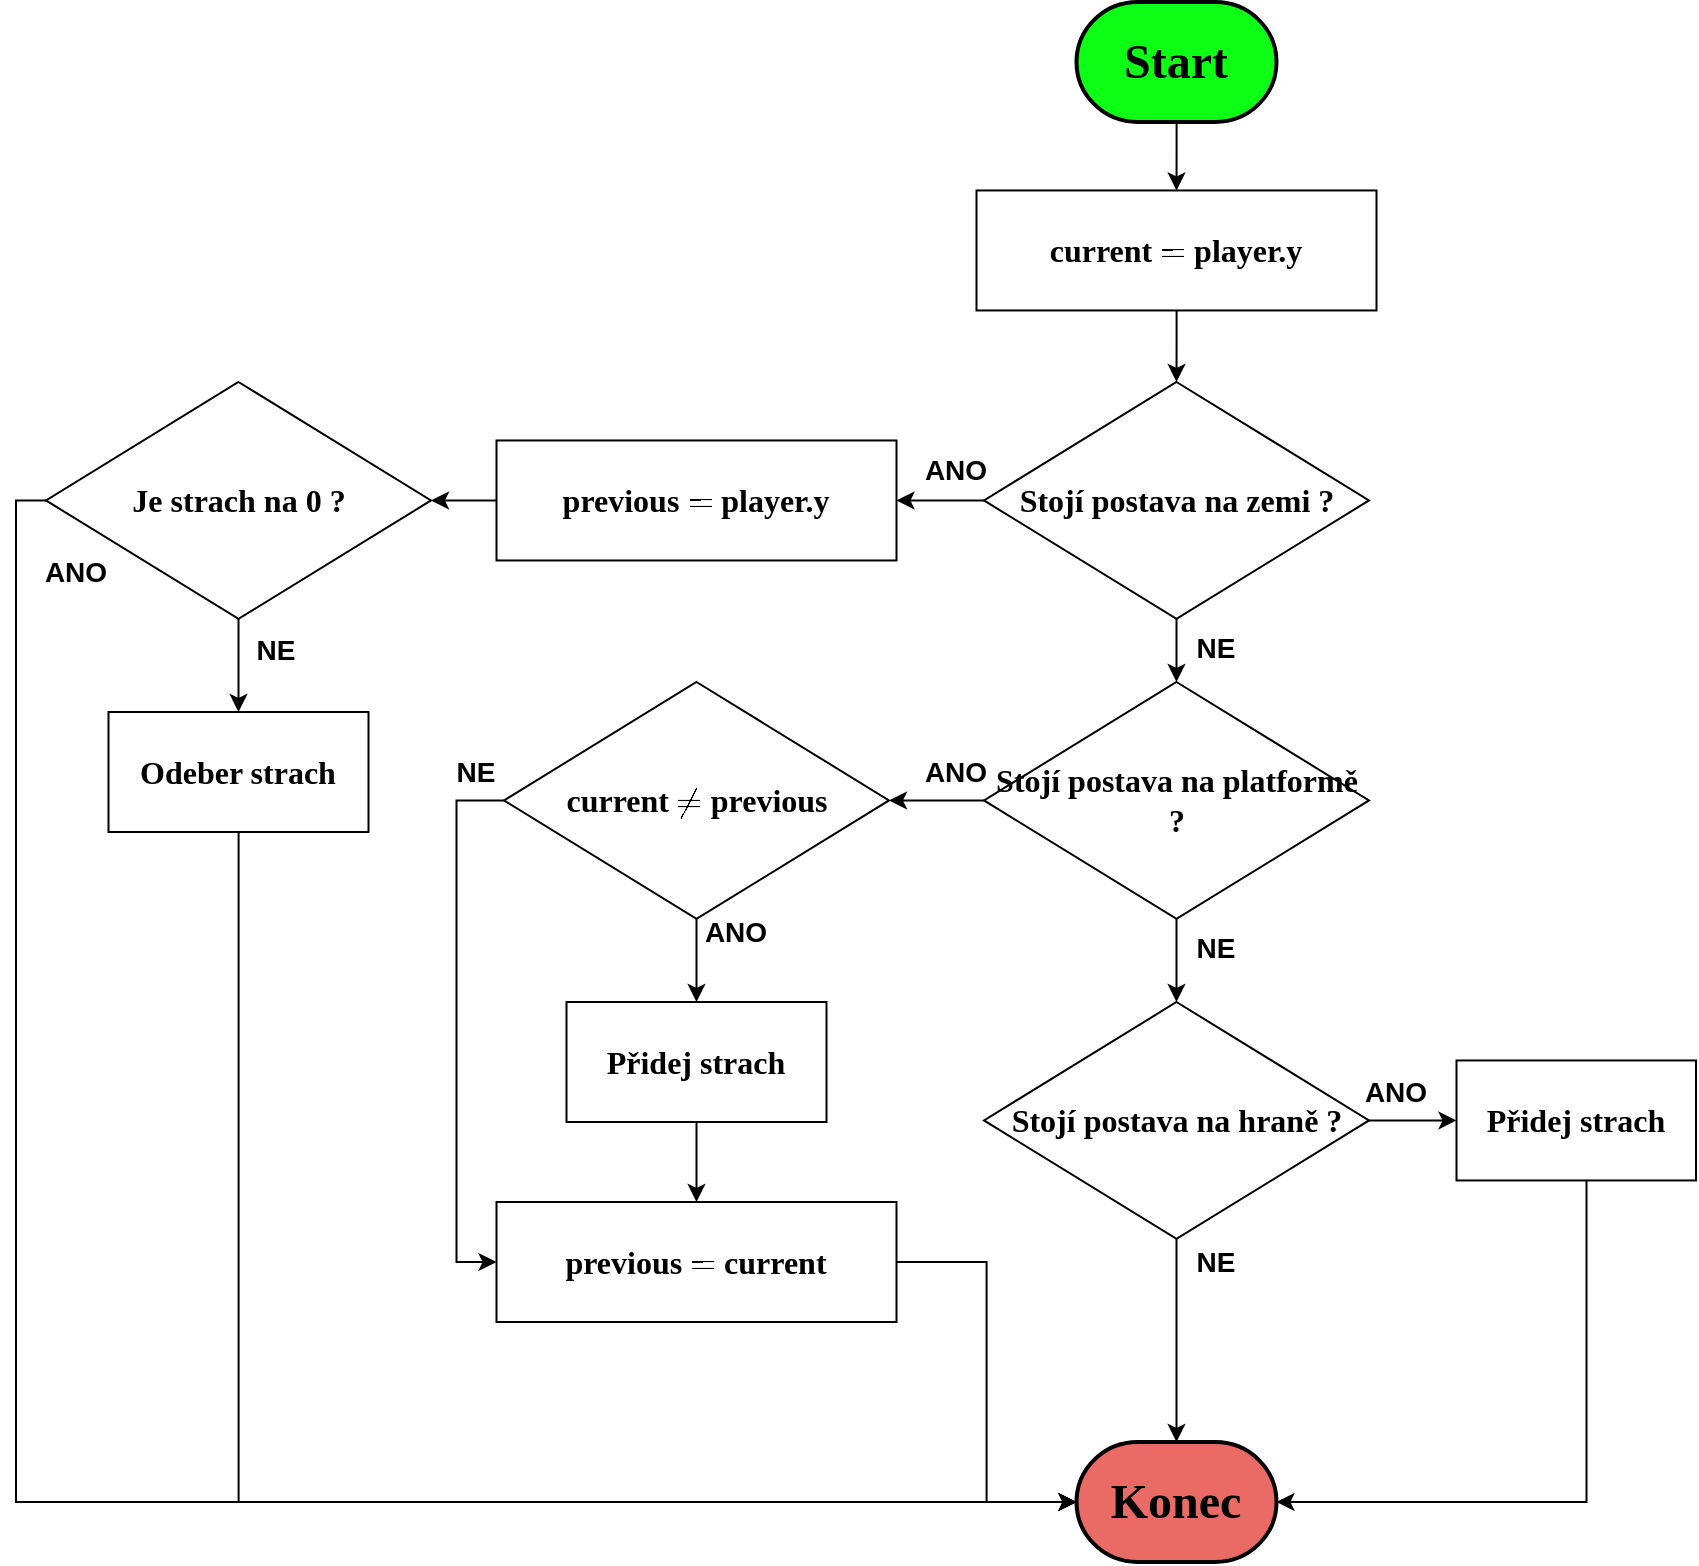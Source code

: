 <mxfile version="24.2.5" type="device">
  <diagram name="Stránka-1" id="bIIBfVtoRdfvHx-Fh56s">
    <mxGraphModel dx="2314" dy="32" grid="1" gridSize="10" guides="1" tooltips="1" connect="1" arrows="1" fold="1" page="1" pageScale="1" pageWidth="850" pageHeight="1100" math="1" shadow="0">
      <root>
        <mxCell id="0" />
        <mxCell id="1" parent="0" />
        <mxCell id="l0Pt1CsXlD6Udtvh1x1L-18" style="edgeStyle=orthogonalEdgeStyle;rounded=0;orthogonalLoop=1;jettySize=auto;html=1;entryX=0.5;entryY=0;entryDx=0;entryDy=0;" parent="1" source="l0Pt1CsXlD6Udtvh1x1L-1" target="l0Pt1CsXlD6Udtvh1x1L-3" edge="1">
          <mxGeometry relative="1" as="geometry" />
        </mxCell>
        <mxCell id="l0Pt1CsXlD6Udtvh1x1L-1" value="&lt;font face=&quot;Verdana&quot; style=&quot;font-size: 24px;&quot;&gt;&lt;b&gt;Start&lt;/b&gt;&lt;/font&gt;" style="strokeWidth=2;html=1;shape=mxgraph.flowchart.terminator;whiteSpace=wrap;fillColor=#0DFF15;" parent="1" vertex="1">
          <mxGeometry x="540.25" y="1130" width="100" height="60" as="geometry" />
        </mxCell>
        <mxCell id="l0Pt1CsXlD6Udtvh1x1L-2" value="&lt;font face=&quot;Verdana&quot; style=&quot;font-size: 24px;&quot;&gt;&lt;b&gt;Konec&lt;/b&gt;&lt;/font&gt;" style="strokeWidth=2;html=1;shape=mxgraph.flowchart.terminator;whiteSpace=wrap;fillColor=#EA6B66;" parent="1" vertex="1">
          <mxGeometry x="540.25" y="1850.0" width="100" height="60" as="geometry" />
        </mxCell>
        <mxCell id="l0Pt1CsXlD6Udtvh1x1L-19" style="edgeStyle=orthogonalEdgeStyle;rounded=0;orthogonalLoop=1;jettySize=auto;html=1;entryX=0.5;entryY=0;entryDx=0;entryDy=0;" parent="1" source="l0Pt1CsXlD6Udtvh1x1L-3" target="l0Pt1CsXlD6Udtvh1x1L-4" edge="1">
          <mxGeometry relative="1" as="geometry" />
        </mxCell>
        <mxCell id="l0Pt1CsXlD6Udtvh1x1L-3" value="&lt;font style=&quot;font-size: 16px;&quot; face=&quot;Verdana&quot;&gt;&lt;b style=&quot;&quot;&gt;current `=` player.y&lt;/b&gt;&lt;/font&gt;" style="rounded=0;whiteSpace=wrap;html=1;" parent="1" vertex="1">
          <mxGeometry x="490.25" y="1224.23" width="200" height="60" as="geometry" />
        </mxCell>
        <mxCell id="l0Pt1CsXlD6Udtvh1x1L-20" style="edgeStyle=orthogonalEdgeStyle;rounded=0;orthogonalLoop=1;jettySize=auto;html=1;entryX=0.5;entryY=0;entryDx=0;entryDy=0;" parent="1" source="l0Pt1CsXlD6Udtvh1x1L-4" target="l0Pt1CsXlD6Udtvh1x1L-13" edge="1">
          <mxGeometry relative="1" as="geometry" />
        </mxCell>
        <mxCell id="l0Pt1CsXlD6Udtvh1x1L-21" style="edgeStyle=orthogonalEdgeStyle;rounded=0;orthogonalLoop=1;jettySize=auto;html=1;exitX=0;exitY=0.5;exitDx=0;exitDy=0;entryX=1;entryY=0.5;entryDx=0;entryDy=0;" parent="1" source="l0Pt1CsXlD6Udtvh1x1L-4" target="l0Pt1CsXlD6Udtvh1x1L-11" edge="1">
          <mxGeometry relative="1" as="geometry" />
        </mxCell>
        <mxCell id="l0Pt1CsXlD6Udtvh1x1L-4" value="&lt;font style=&quot;font-size: 16px;&quot; face=&quot;Verdana&quot;&gt;&lt;b style=&quot;&quot;&gt;Stojí postava na zemi ?&lt;/b&gt;&lt;/font&gt;" style="rhombus;whiteSpace=wrap;html=1;" parent="1" vertex="1">
          <mxGeometry x="494.0" y="1320" width="192.5" height="118.46" as="geometry" />
        </mxCell>
        <mxCell id="l0Pt1CsXlD6Udtvh1x1L-5" value="&lt;font style=&quot;font-size: 14px;&quot;&gt;&lt;b&gt;NE&lt;/b&gt;&lt;/font&gt;" style="text;html=1;align=center;verticalAlign=middle;whiteSpace=wrap;rounded=0;" parent="1" vertex="1">
          <mxGeometry x="580.25" y="1438.46" width="60" height="30" as="geometry" />
        </mxCell>
        <mxCell id="l0Pt1CsXlD6Udtvh1x1L-6" value="&lt;font style=&quot;font-size: 14px;&quot;&gt;&lt;b&gt;ANO&lt;/b&gt;&lt;/font&gt;" style="text;html=1;align=center;verticalAlign=middle;whiteSpace=wrap;rounded=0;" parent="1" vertex="1">
          <mxGeometry x="450.25" y="1349.23" width="60" height="30" as="geometry" />
        </mxCell>
        <mxCell id="l0Pt1CsXlD6Udtvh1x1L-50" style="edgeStyle=orthogonalEdgeStyle;rounded=0;orthogonalLoop=1;jettySize=auto;html=1;entryX=1;entryY=0.5;entryDx=0;entryDy=0;" parent="1" source="l0Pt1CsXlD6Udtvh1x1L-11" target="l0Pt1CsXlD6Udtvh1x1L-49" edge="1">
          <mxGeometry relative="1" as="geometry" />
        </mxCell>
        <mxCell id="l0Pt1CsXlD6Udtvh1x1L-11" value="&lt;font style=&quot;font-size: 16px;&quot; face=&quot;Verdana&quot;&gt;&lt;b style=&quot;&quot;&gt;previous `=` player.y&lt;/b&gt;&lt;/font&gt;" style="rounded=0;whiteSpace=wrap;html=1;" parent="1" vertex="1">
          <mxGeometry x="250.25" y="1349.23" width="200" height="60" as="geometry" />
        </mxCell>
        <mxCell id="l0Pt1CsXlD6Udtvh1x1L-22" style="edgeStyle=orthogonalEdgeStyle;rounded=0;orthogonalLoop=1;jettySize=auto;html=1;entryX=1;entryY=0.5;entryDx=0;entryDy=0;" parent="1" source="l0Pt1CsXlD6Udtvh1x1L-13" target="l0Pt1CsXlD6Udtvh1x1L-15" edge="1">
          <mxGeometry relative="1" as="geometry" />
        </mxCell>
        <mxCell id="l0Pt1CsXlD6Udtvh1x1L-40" style="edgeStyle=orthogonalEdgeStyle;rounded=0;orthogonalLoop=1;jettySize=auto;html=1;entryX=0.5;entryY=0;entryDx=0;entryDy=0;" parent="1" source="l0Pt1CsXlD6Udtvh1x1L-13" target="l0Pt1CsXlD6Udtvh1x1L-39" edge="1">
          <mxGeometry relative="1" as="geometry" />
        </mxCell>
        <mxCell id="l0Pt1CsXlD6Udtvh1x1L-13" value="&lt;font style=&quot;font-size: 16px;&quot; face=&quot;Verdana&quot;&gt;&lt;b style=&quot;&quot;&gt;Stojí postava na platformě ?&lt;/b&gt;&lt;/font&gt;" style="rhombus;whiteSpace=wrap;html=1;" parent="1" vertex="1">
          <mxGeometry x="494.0" y="1470" width="192.5" height="118.46" as="geometry" />
        </mxCell>
        <mxCell id="l0Pt1CsXlD6Udtvh1x1L-27" style="edgeStyle=orthogonalEdgeStyle;rounded=0;orthogonalLoop=1;jettySize=auto;html=1;entryX=0.5;entryY=0;entryDx=0;entryDy=0;" parent="1" source="l0Pt1CsXlD6Udtvh1x1L-15" target="l0Pt1CsXlD6Udtvh1x1L-26" edge="1">
          <mxGeometry relative="1" as="geometry" />
        </mxCell>
        <mxCell id="l0Pt1CsXlD6Udtvh1x1L-34" style="edgeStyle=orthogonalEdgeStyle;rounded=0;orthogonalLoop=1;jettySize=auto;html=1;entryX=0;entryY=0.5;entryDx=0;entryDy=0;" parent="1" source="l0Pt1CsXlD6Udtvh1x1L-15" target="l0Pt1CsXlD6Udtvh1x1L-28" edge="1">
          <mxGeometry relative="1" as="geometry">
            <Array as="points">
              <mxPoint x="230.25" y="1529" />
              <mxPoint x="230.25" y="1760" />
            </Array>
          </mxGeometry>
        </mxCell>
        <mxCell id="l0Pt1CsXlD6Udtvh1x1L-15" value="&lt;font style=&quot;font-size: 16px;&quot; face=&quot;Verdana&quot;&gt;&lt;b style=&quot;&quot;&gt;current `!=` previous&lt;/b&gt;&lt;/font&gt;" style="rhombus;whiteSpace=wrap;html=1;" parent="1" vertex="1">
          <mxGeometry x="254" y="1470" width="192.5" height="118.46" as="geometry" />
        </mxCell>
        <mxCell id="l0Pt1CsXlD6Udtvh1x1L-17" value="&lt;font style=&quot;font-size: 14px;&quot;&gt;&lt;b&gt;ANO&lt;/b&gt;&lt;/font&gt;" style="text;html=1;align=center;verticalAlign=middle;whiteSpace=wrap;rounded=0;" parent="1" vertex="1">
          <mxGeometry x="450.25" y="1500" width="60" height="30" as="geometry" />
        </mxCell>
        <mxCell id="l0Pt1CsXlD6Udtvh1x1L-25" value="&lt;font style=&quot;font-size: 14px;&quot;&gt;&lt;b&gt;NE&lt;/b&gt;&lt;/font&gt;" style="text;html=1;align=center;verticalAlign=middle;whiteSpace=wrap;rounded=0;" parent="1" vertex="1">
          <mxGeometry x="210.25" y="1500" width="60" height="30" as="geometry" />
        </mxCell>
        <mxCell id="l0Pt1CsXlD6Udtvh1x1L-30" style="edgeStyle=orthogonalEdgeStyle;rounded=0;orthogonalLoop=1;jettySize=auto;html=1;entryX=0.5;entryY=0;entryDx=0;entryDy=0;" parent="1" source="l0Pt1CsXlD6Udtvh1x1L-26" target="l0Pt1CsXlD6Udtvh1x1L-28" edge="1">
          <mxGeometry relative="1" as="geometry" />
        </mxCell>
        <mxCell id="l0Pt1CsXlD6Udtvh1x1L-26" value="&lt;font style=&quot;font-size: 16px;&quot; face=&quot;Verdana&quot;&gt;&lt;b style=&quot;&quot;&gt;Přidej strach&lt;/b&gt;&lt;/font&gt;" style="rounded=0;whiteSpace=wrap;html=1;" parent="1" vertex="1">
          <mxGeometry x="285.25" y="1630" width="130" height="60" as="geometry" />
        </mxCell>
        <mxCell id="l0Pt1CsXlD6Udtvh1x1L-28" value="&lt;font style=&quot;font-size: 16px;&quot; face=&quot;Verdana&quot;&gt;&lt;b style=&quot;&quot;&gt;previous `=` current&lt;/b&gt;&lt;/font&gt;" style="rounded=0;whiteSpace=wrap;html=1;" parent="1" vertex="1">
          <mxGeometry x="250.25" y="1730" width="200" height="60" as="geometry" />
        </mxCell>
        <mxCell id="l0Pt1CsXlD6Udtvh1x1L-31" value="&lt;font style=&quot;font-size: 14px;&quot;&gt;&lt;b&gt;ANO&lt;/b&gt;&lt;/font&gt;" style="text;html=1;align=center;verticalAlign=middle;whiteSpace=wrap;rounded=0;" parent="1" vertex="1">
          <mxGeometry x="340.25" y="1580" width="60" height="30" as="geometry" />
        </mxCell>
        <mxCell id="l0Pt1CsXlD6Udtvh1x1L-33" style="edgeStyle=orthogonalEdgeStyle;rounded=0;orthogonalLoop=1;jettySize=auto;html=1;entryX=0;entryY=0.5;entryDx=0;entryDy=0;entryPerimeter=0;" parent="1" source="l0Pt1CsXlD6Udtvh1x1L-28" target="l0Pt1CsXlD6Udtvh1x1L-2" edge="1">
          <mxGeometry relative="1" as="geometry" />
        </mxCell>
        <mxCell id="l0Pt1CsXlD6Udtvh1x1L-43" style="edgeStyle=orthogonalEdgeStyle;rounded=0;orthogonalLoop=1;jettySize=auto;html=1;entryX=0;entryY=0.5;entryDx=0;entryDy=0;" parent="1" source="l0Pt1CsXlD6Udtvh1x1L-39" target="l0Pt1CsXlD6Udtvh1x1L-42" edge="1">
          <mxGeometry relative="1" as="geometry" />
        </mxCell>
        <mxCell id="l0Pt1CsXlD6Udtvh1x1L-39" value="&lt;font style=&quot;font-size: 16px;&quot; face=&quot;Verdana&quot;&gt;&lt;b style=&quot;&quot;&gt;Stojí postava na hraně ?&lt;/b&gt;&lt;/font&gt;" style="rhombus;whiteSpace=wrap;html=1;" parent="1" vertex="1">
          <mxGeometry x="494.0" y="1630" width="192.5" height="118.46" as="geometry" />
        </mxCell>
        <mxCell id="l0Pt1CsXlD6Udtvh1x1L-41" value="&lt;font style=&quot;font-size: 14px;&quot;&gt;&lt;b&gt;NE&lt;/b&gt;&lt;/font&gt;" style="text;html=1;align=center;verticalAlign=middle;whiteSpace=wrap;rounded=0;" parent="1" vertex="1">
          <mxGeometry x="580.25" y="1588.46" width="60" height="30" as="geometry" />
        </mxCell>
        <mxCell id="l0Pt1CsXlD6Udtvh1x1L-42" value="&lt;font style=&quot;font-size: 16px;&quot; face=&quot;Verdana&quot;&gt;&lt;b style=&quot;&quot;&gt;Přidej strach&lt;/b&gt;&lt;/font&gt;" style="rounded=0;whiteSpace=wrap;html=1;" parent="1" vertex="1">
          <mxGeometry x="730.25" y="1659.23" width="119.75" height="60" as="geometry" />
        </mxCell>
        <mxCell id="l0Pt1CsXlD6Udtvh1x1L-44" style="edgeStyle=orthogonalEdgeStyle;rounded=0;orthogonalLoop=1;jettySize=auto;html=1;entryX=1;entryY=0.5;entryDx=0;entryDy=0;entryPerimeter=0;" parent="1" source="l0Pt1CsXlD6Udtvh1x1L-42" target="l0Pt1CsXlD6Udtvh1x1L-2" edge="1">
          <mxGeometry relative="1" as="geometry">
            <Array as="points">
              <mxPoint x="795.25" y="1880" />
            </Array>
          </mxGeometry>
        </mxCell>
        <mxCell id="l0Pt1CsXlD6Udtvh1x1L-45" value="&lt;font style=&quot;font-size: 14px;&quot;&gt;&lt;b&gt;ANO&lt;/b&gt;&lt;/font&gt;" style="text;html=1;align=center;verticalAlign=middle;whiteSpace=wrap;rounded=0;" parent="1" vertex="1">
          <mxGeometry x="670.25" y="1660" width="60" height="30" as="geometry" />
        </mxCell>
        <mxCell id="l0Pt1CsXlD6Udtvh1x1L-46" style="edgeStyle=orthogonalEdgeStyle;rounded=0;orthogonalLoop=1;jettySize=auto;html=1;entryX=0.5;entryY=0;entryDx=0;entryDy=0;entryPerimeter=0;" parent="1" source="l0Pt1CsXlD6Udtvh1x1L-39" target="l0Pt1CsXlD6Udtvh1x1L-2" edge="1">
          <mxGeometry relative="1" as="geometry" />
        </mxCell>
        <mxCell id="l0Pt1CsXlD6Udtvh1x1L-47" value="&lt;font style=&quot;font-size: 14px;&quot;&gt;&lt;b&gt;NE&lt;/b&gt;&lt;/font&gt;" style="text;html=1;align=center;verticalAlign=middle;whiteSpace=wrap;rounded=0;" parent="1" vertex="1">
          <mxGeometry x="580.25" y="1745" width="60" height="30" as="geometry" />
        </mxCell>
        <mxCell id="l0Pt1CsXlD6Udtvh1x1L-48" value="&lt;font style=&quot;font-size: 16px;&quot; face=&quot;Verdana&quot;&gt;&lt;b style=&quot;&quot;&gt;Odeber strach&lt;/b&gt;&lt;/font&gt;" style="rounded=0;whiteSpace=wrap;html=1;" parent="1" vertex="1">
          <mxGeometry x="56.25" y="1485" width="130" height="60" as="geometry" />
        </mxCell>
        <mxCell id="l0Pt1CsXlD6Udtvh1x1L-51" style="edgeStyle=orthogonalEdgeStyle;rounded=0;orthogonalLoop=1;jettySize=auto;html=1;entryX=0.5;entryY=0;entryDx=0;entryDy=0;" parent="1" source="l0Pt1CsXlD6Udtvh1x1L-49" target="l0Pt1CsXlD6Udtvh1x1L-48" edge="1">
          <mxGeometry relative="1" as="geometry" />
        </mxCell>
        <mxCell id="l0Pt1CsXlD6Udtvh1x1L-49" value="&lt;font style=&quot;font-size: 16px;&quot; face=&quot;Verdana&quot;&gt;&lt;b style=&quot;&quot;&gt;Je strach na 0 ?&lt;/b&gt;&lt;/font&gt;" style="rhombus;whiteSpace=wrap;html=1;" parent="1" vertex="1">
          <mxGeometry x="25.0" y="1320" width="192.5" height="118.46" as="geometry" />
        </mxCell>
        <mxCell id="l0Pt1CsXlD6Udtvh1x1L-52" style="edgeStyle=orthogonalEdgeStyle;rounded=0;orthogonalLoop=1;jettySize=auto;html=1;entryX=0;entryY=0.5;entryDx=0;entryDy=0;entryPerimeter=0;" parent="1" source="l0Pt1CsXlD6Udtvh1x1L-48" target="l0Pt1CsXlD6Udtvh1x1L-2" edge="1">
          <mxGeometry relative="1" as="geometry">
            <Array as="points">
              <mxPoint x="121" y="1880" />
            </Array>
          </mxGeometry>
        </mxCell>
        <mxCell id="l0Pt1CsXlD6Udtvh1x1L-53" style="edgeStyle=orthogonalEdgeStyle;rounded=0;orthogonalLoop=1;jettySize=auto;html=1;entryX=0;entryY=0.5;entryDx=0;entryDy=0;entryPerimeter=0;" parent="1" source="l0Pt1CsXlD6Udtvh1x1L-49" target="l0Pt1CsXlD6Udtvh1x1L-2" edge="1">
          <mxGeometry relative="1" as="geometry">
            <Array as="points">
              <mxPoint x="10" y="1379" />
              <mxPoint x="10" y="1880" />
            </Array>
          </mxGeometry>
        </mxCell>
        <mxCell id="l0Pt1CsXlD6Udtvh1x1L-54" value="&lt;font style=&quot;font-size: 14px;&quot;&gt;&lt;b&gt;ANO&lt;/b&gt;&lt;/font&gt;" style="text;html=1;align=center;verticalAlign=middle;whiteSpace=wrap;rounded=0;" parent="1" vertex="1">
          <mxGeometry x="10" y="1400" width="60" height="30" as="geometry" />
        </mxCell>
        <mxCell id="l0Pt1CsXlD6Udtvh1x1L-56" value="&lt;font style=&quot;font-size: 14px;&quot;&gt;&lt;b&gt;NE&lt;/b&gt;&lt;/font&gt;" style="text;html=1;align=center;verticalAlign=middle;whiteSpace=wrap;rounded=0;" parent="1" vertex="1">
          <mxGeometry x="110" y="1440" width="60" height="28.46" as="geometry" />
        </mxCell>
      </root>
    </mxGraphModel>
  </diagram>
</mxfile>
